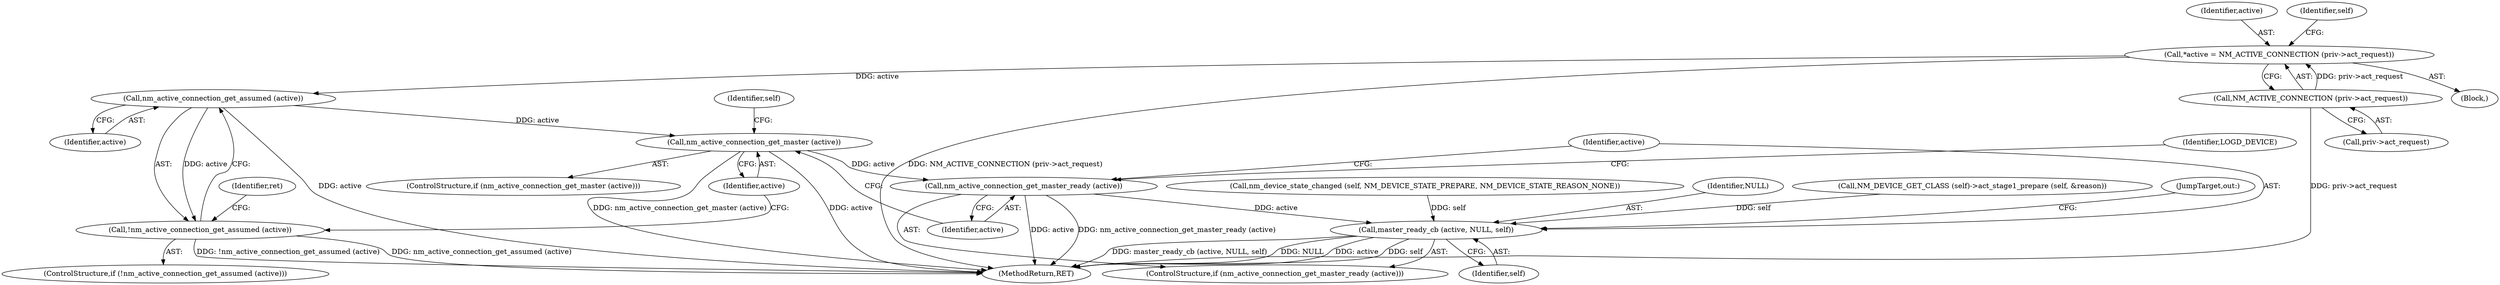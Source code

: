 digraph "0_NetworkManager_d5fc88e573fa58b93034b04d35a2454f5d28cad9@API" {
"1003649" [label="(Call,nm_active_connection_get_assumed (active))"];
"1003617" [label="(Call,*active = NM_ACTIVE_CONNECTION (priv->act_request))"];
"1003619" [label="(Call,NM_ACTIVE_CONNECTION (priv->act_request))"];
"1003648" [label="(Call,!nm_active_connection_get_assumed (active))"];
"1003680" [label="(Call,nm_active_connection_get_master (active))"];
"1003684" [label="(Call,nm_active_connection_get_master_ready (active))"];
"1003686" [label="(Call,master_ready_cb (active, NULL, self))"];
"1003687" [label="(Identifier,active)"];
"1003680" [label="(Call,nm_active_connection_get_master (active))"];
"1003617" [label="(Call,*active = NM_ACTIVE_CONNECTION (priv->act_request))"];
"1003683" [label="(ControlStructure,if (nm_active_connection_get_master_ready (active)))"];
"1003618" [label="(Identifier,active)"];
"1003620" [label="(Call,priv->act_request)"];
"1003693" [label="(Identifier,LOGD_DEVICE)"];
"1003643" [label="(Call,nm_device_state_changed (self, NM_DEVICE_STATE_PREPARE, NM_DEVICE_STATE_REASON_NONE))"];
"1003688" [label="(Identifier,NULL)"];
"1003654" [label="(Call,NM_DEVICE_GET_CLASS (self)->act_stage1_prepare (self, &reason))"];
"1003648" [label="(Call,!nm_active_connection_get_assumed (active))"];
"1003686" [label="(Call,master_ready_cb (active, NULL, self))"];
"1003684" [label="(Call,nm_active_connection_get_master_ready (active))"];
"1003647" [label="(ControlStructure,if (!nm_active_connection_get_assumed (active)))"];
"1003619" [label="(Call,NM_ACTIVE_CONNECTION (priv->act_request))"];
"1003650" [label="(Identifier,active)"];
"1003649" [label="(Call,nm_active_connection_get_assumed (active))"];
"1003689" [label="(Identifier,self)"];
"1003653" [label="(Identifier,ret)"];
"1003704" [label="(JumpTarget,out:)"];
"1003679" [label="(ControlStructure,if (nm_active_connection_get_master (active)))"];
"1003681" [label="(Identifier,active)"];
"1003703" [label="(Identifier,self)"];
"1003624" [label="(Identifier,self)"];
"1007368" [label="(MethodReturn,RET)"];
"1003685" [label="(Identifier,active)"];
"1003597" [label="(Block,)"];
"1003649" -> "1003648"  [label="AST: "];
"1003649" -> "1003650"  [label="CFG: "];
"1003650" -> "1003649"  [label="AST: "];
"1003648" -> "1003649"  [label="CFG: "];
"1003649" -> "1007368"  [label="DDG: active"];
"1003649" -> "1003648"  [label="DDG: active"];
"1003617" -> "1003649"  [label="DDG: active"];
"1003649" -> "1003680"  [label="DDG: active"];
"1003617" -> "1003597"  [label="AST: "];
"1003617" -> "1003619"  [label="CFG: "];
"1003618" -> "1003617"  [label="AST: "];
"1003619" -> "1003617"  [label="AST: "];
"1003624" -> "1003617"  [label="CFG: "];
"1003617" -> "1007368"  [label="DDG: NM_ACTIVE_CONNECTION (priv->act_request)"];
"1003619" -> "1003617"  [label="DDG: priv->act_request"];
"1003619" -> "1003620"  [label="CFG: "];
"1003620" -> "1003619"  [label="AST: "];
"1003619" -> "1007368"  [label="DDG: priv->act_request"];
"1003648" -> "1003647"  [label="AST: "];
"1003653" -> "1003648"  [label="CFG: "];
"1003681" -> "1003648"  [label="CFG: "];
"1003648" -> "1007368"  [label="DDG: !nm_active_connection_get_assumed (active)"];
"1003648" -> "1007368"  [label="DDG: nm_active_connection_get_assumed (active)"];
"1003680" -> "1003679"  [label="AST: "];
"1003680" -> "1003681"  [label="CFG: "];
"1003681" -> "1003680"  [label="AST: "];
"1003685" -> "1003680"  [label="CFG: "];
"1003703" -> "1003680"  [label="CFG: "];
"1003680" -> "1007368"  [label="DDG: active"];
"1003680" -> "1007368"  [label="DDG: nm_active_connection_get_master (active)"];
"1003680" -> "1003684"  [label="DDG: active"];
"1003684" -> "1003683"  [label="AST: "];
"1003684" -> "1003685"  [label="CFG: "];
"1003685" -> "1003684"  [label="AST: "];
"1003687" -> "1003684"  [label="CFG: "];
"1003693" -> "1003684"  [label="CFG: "];
"1003684" -> "1007368"  [label="DDG: active"];
"1003684" -> "1007368"  [label="DDG: nm_active_connection_get_master_ready (active)"];
"1003684" -> "1003686"  [label="DDG: active"];
"1003686" -> "1003683"  [label="AST: "];
"1003686" -> "1003689"  [label="CFG: "];
"1003687" -> "1003686"  [label="AST: "];
"1003688" -> "1003686"  [label="AST: "];
"1003689" -> "1003686"  [label="AST: "];
"1003704" -> "1003686"  [label="CFG: "];
"1003686" -> "1007368"  [label="DDG: NULL"];
"1003686" -> "1007368"  [label="DDG: active"];
"1003686" -> "1007368"  [label="DDG: self"];
"1003686" -> "1007368"  [label="DDG: master_ready_cb (active, NULL, self)"];
"1003643" -> "1003686"  [label="DDG: self"];
"1003654" -> "1003686"  [label="DDG: self"];
}
